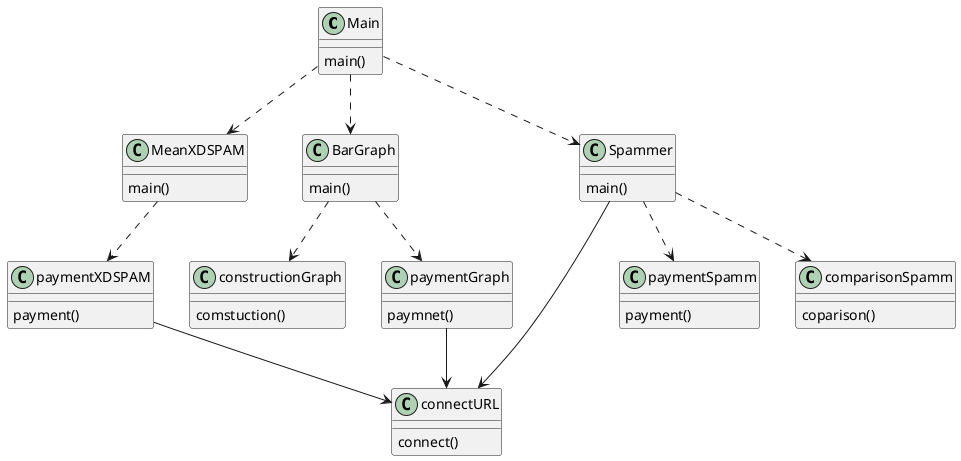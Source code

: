 @startuml
'https://plantuml.com/sequence-diagram

Main ..> MeanXDSPAM
Main : main()
MeanXDSPAM ..> paymentXDSPAM
MeanXDSPAM : main()
paymentXDSPAM -->connectURL
paymentXDSPAM : payment()
Main ..> BarGraph
BarGraph : main()
BarGraph ..> constructionGraph
constructionGraph : comstuction()
BarGraph ..> paymentGraph
paymentGraph : paymnet()
paymentGraph -->connectURL
Main ..> Spammer
Spammer : main()
Spammer -->connectURL
connectURL : connect()
Spammer ..> paymentSpamm
paymentSpamm : payment()
Spammer ..> comparisonSpamm
comparisonSpamm : coparison()

@enduml
